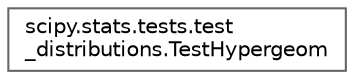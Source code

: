 digraph "Graphical Class Hierarchy"
{
 // LATEX_PDF_SIZE
  bgcolor="transparent";
  edge [fontname=Helvetica,fontsize=10,labelfontname=Helvetica,labelfontsize=10];
  node [fontname=Helvetica,fontsize=10,shape=box,height=0.2,width=0.4];
  rankdir="LR";
  Node0 [id="Node000000",label="scipy.stats.tests.test\l_distributions.TestHypergeom",height=0.2,width=0.4,color="grey40", fillcolor="white", style="filled",URL="$d9/d6f/classscipy_1_1stats_1_1tests_1_1test__distributions_1_1TestHypergeom.html",tooltip=" "];
}
